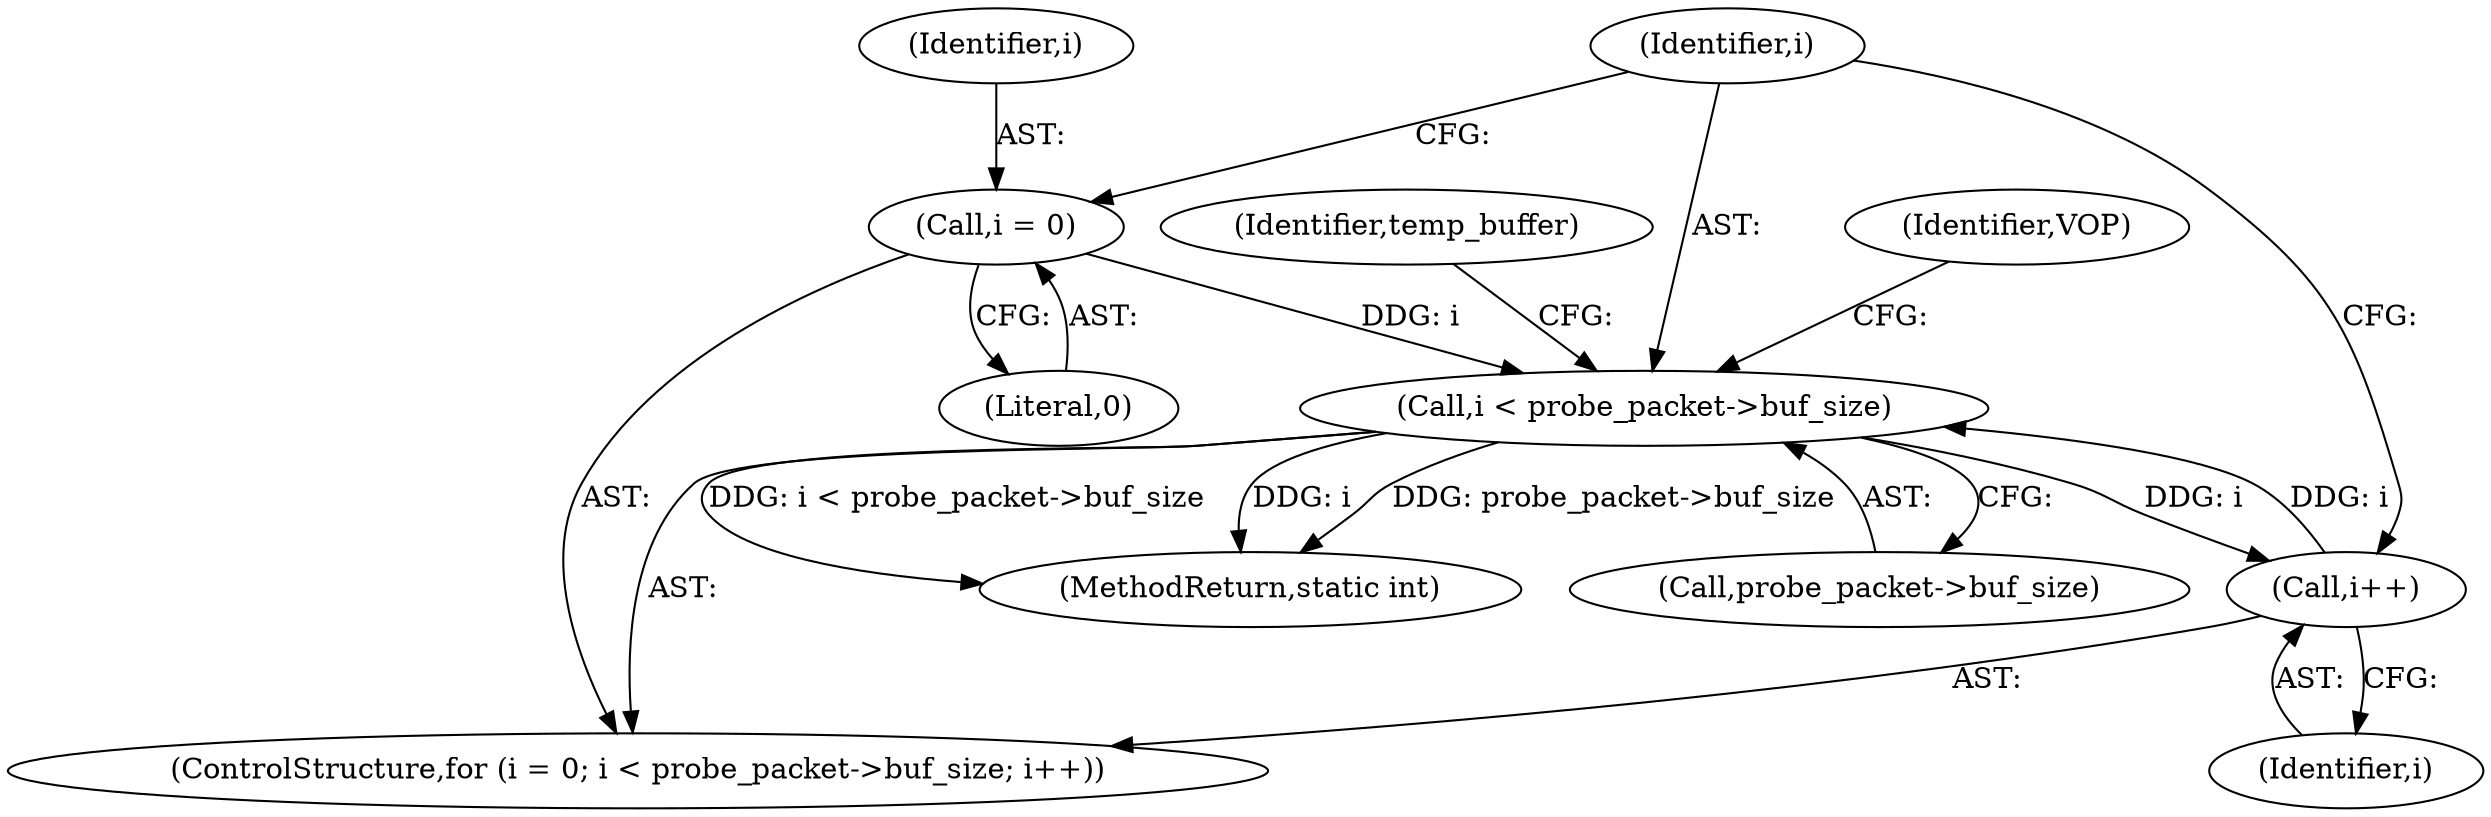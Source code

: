 digraph "0_libav_e5b019725f53b79159931d3a7317107cbbfd0860@pointer" {
"1000133" [label="(Call,i < probe_packet->buf_size)"];
"1000138" [label="(Call,i++)"];
"1000133" [label="(Call,i < probe_packet->buf_size)"];
"1000130" [label="(Call,i = 0)"];
"1000129" [label="(ControlStructure,for (i = 0; i < probe_packet->buf_size; i++))"];
"1000242" [label="(MethodReturn,static int)"];
"1000138" [label="(Call,i++)"];
"1000134" [label="(Identifier,i)"];
"1000133" [label="(Call,i < probe_packet->buf_size)"];
"1000221" [label="(Identifier,VOP)"];
"1000142" [label="(Identifier,temp_buffer)"];
"1000131" [label="(Identifier,i)"];
"1000139" [label="(Identifier,i)"];
"1000130" [label="(Call,i = 0)"];
"1000132" [label="(Literal,0)"];
"1000135" [label="(Call,probe_packet->buf_size)"];
"1000133" -> "1000129"  [label="AST: "];
"1000133" -> "1000135"  [label="CFG: "];
"1000134" -> "1000133"  [label="AST: "];
"1000135" -> "1000133"  [label="AST: "];
"1000142" -> "1000133"  [label="CFG: "];
"1000221" -> "1000133"  [label="CFG: "];
"1000133" -> "1000242"  [label="DDG: i < probe_packet->buf_size"];
"1000133" -> "1000242"  [label="DDG: i"];
"1000133" -> "1000242"  [label="DDG: probe_packet->buf_size"];
"1000138" -> "1000133"  [label="DDG: i"];
"1000130" -> "1000133"  [label="DDG: i"];
"1000133" -> "1000138"  [label="DDG: i"];
"1000138" -> "1000129"  [label="AST: "];
"1000138" -> "1000139"  [label="CFG: "];
"1000139" -> "1000138"  [label="AST: "];
"1000134" -> "1000138"  [label="CFG: "];
"1000130" -> "1000129"  [label="AST: "];
"1000130" -> "1000132"  [label="CFG: "];
"1000131" -> "1000130"  [label="AST: "];
"1000132" -> "1000130"  [label="AST: "];
"1000134" -> "1000130"  [label="CFG: "];
}
